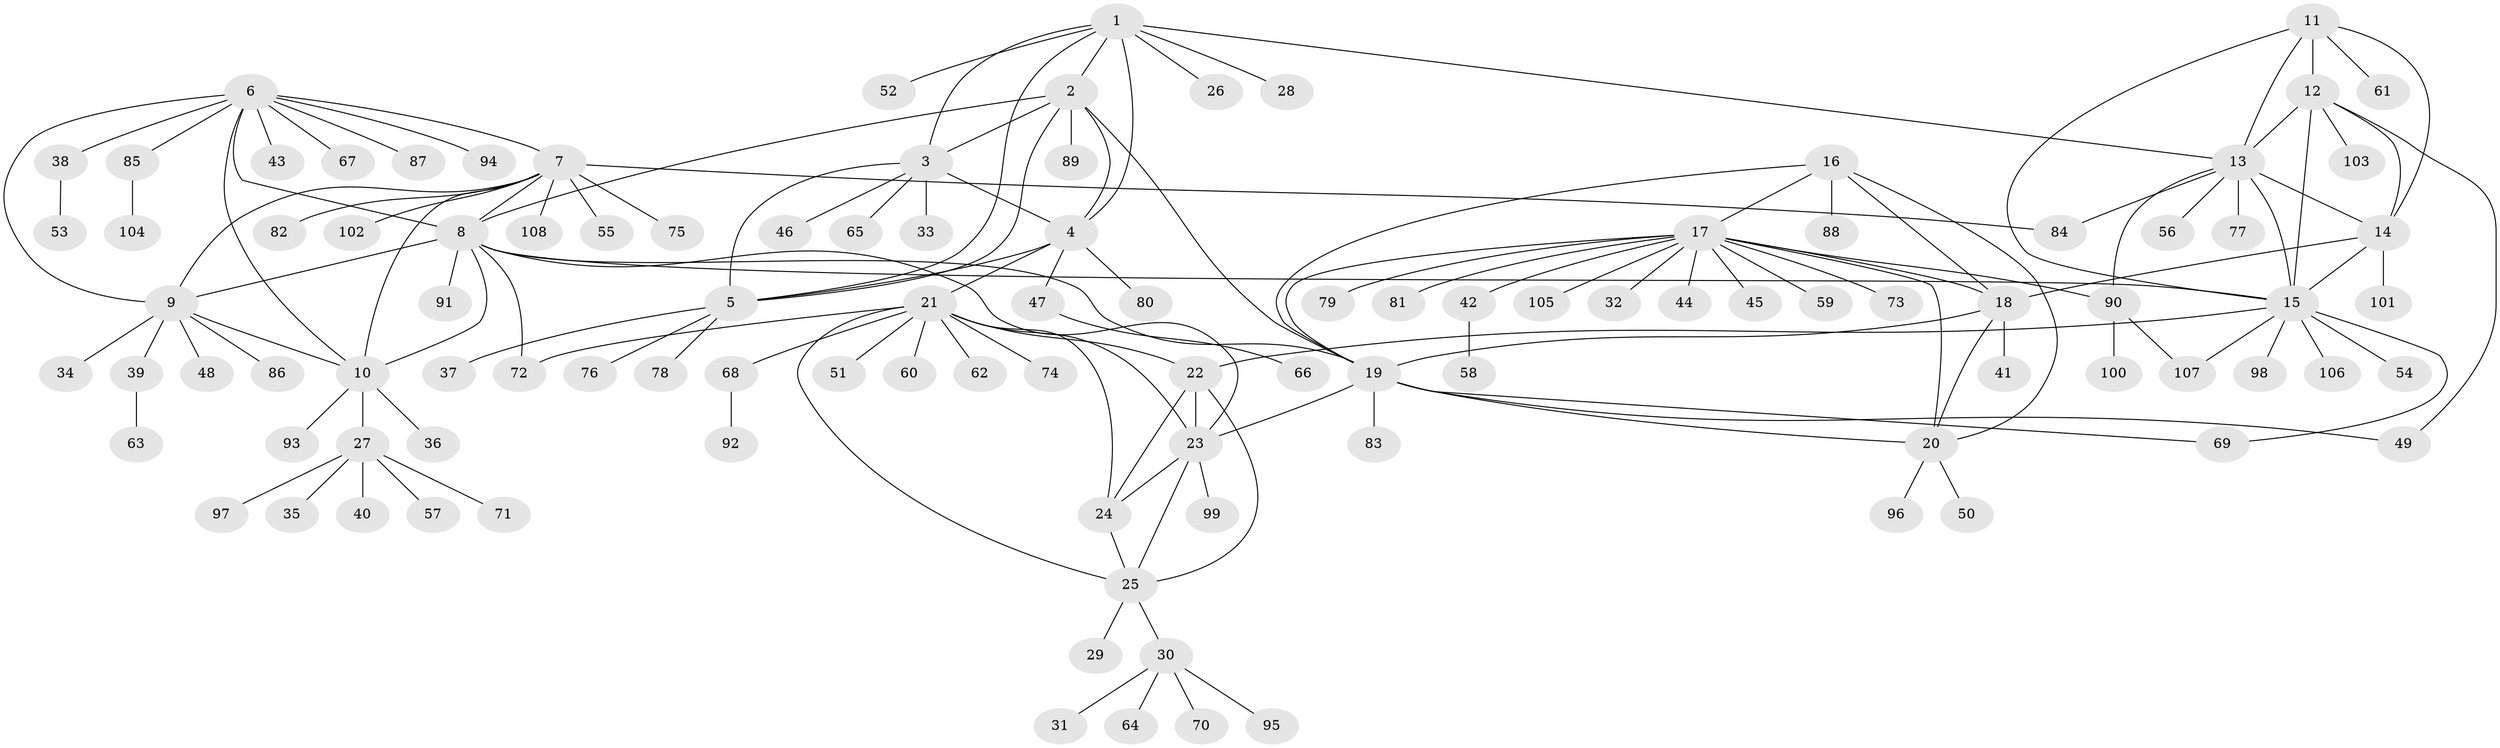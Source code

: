 // Generated by graph-tools (version 1.1) at 2025/15/03/09/25 04:15:58]
// undirected, 108 vertices, 149 edges
graph export_dot {
graph [start="1"]
  node [color=gray90,style=filled];
  1;
  2;
  3;
  4;
  5;
  6;
  7;
  8;
  9;
  10;
  11;
  12;
  13;
  14;
  15;
  16;
  17;
  18;
  19;
  20;
  21;
  22;
  23;
  24;
  25;
  26;
  27;
  28;
  29;
  30;
  31;
  32;
  33;
  34;
  35;
  36;
  37;
  38;
  39;
  40;
  41;
  42;
  43;
  44;
  45;
  46;
  47;
  48;
  49;
  50;
  51;
  52;
  53;
  54;
  55;
  56;
  57;
  58;
  59;
  60;
  61;
  62;
  63;
  64;
  65;
  66;
  67;
  68;
  69;
  70;
  71;
  72;
  73;
  74;
  75;
  76;
  77;
  78;
  79;
  80;
  81;
  82;
  83;
  84;
  85;
  86;
  87;
  88;
  89;
  90;
  91;
  92;
  93;
  94;
  95;
  96;
  97;
  98;
  99;
  100;
  101;
  102;
  103;
  104;
  105;
  106;
  107;
  108;
  1 -- 2;
  1 -- 3;
  1 -- 4;
  1 -- 5;
  1 -- 13;
  1 -- 26;
  1 -- 28;
  1 -- 52;
  2 -- 3;
  2 -- 4;
  2 -- 5;
  2 -- 8;
  2 -- 19;
  2 -- 89;
  3 -- 4;
  3 -- 5;
  3 -- 33;
  3 -- 46;
  3 -- 65;
  4 -- 5;
  4 -- 21;
  4 -- 47;
  4 -- 80;
  5 -- 37;
  5 -- 76;
  5 -- 78;
  6 -- 7;
  6 -- 8;
  6 -- 9;
  6 -- 10;
  6 -- 38;
  6 -- 43;
  6 -- 67;
  6 -- 85;
  6 -- 87;
  6 -- 94;
  7 -- 8;
  7 -- 9;
  7 -- 10;
  7 -- 55;
  7 -- 75;
  7 -- 82;
  7 -- 84;
  7 -- 102;
  7 -- 108;
  8 -- 9;
  8 -- 10;
  8 -- 15;
  8 -- 19;
  8 -- 23;
  8 -- 72;
  8 -- 91;
  9 -- 10;
  9 -- 34;
  9 -- 39;
  9 -- 48;
  9 -- 86;
  10 -- 27;
  10 -- 36;
  10 -- 93;
  11 -- 12;
  11 -- 13;
  11 -- 14;
  11 -- 15;
  11 -- 61;
  12 -- 13;
  12 -- 14;
  12 -- 15;
  12 -- 49;
  12 -- 103;
  13 -- 14;
  13 -- 15;
  13 -- 56;
  13 -- 77;
  13 -- 84;
  13 -- 90;
  14 -- 15;
  14 -- 18;
  14 -- 101;
  15 -- 22;
  15 -- 54;
  15 -- 69;
  15 -- 98;
  15 -- 106;
  15 -- 107;
  16 -- 17;
  16 -- 18;
  16 -- 19;
  16 -- 20;
  16 -- 88;
  17 -- 18;
  17 -- 19;
  17 -- 20;
  17 -- 32;
  17 -- 42;
  17 -- 44;
  17 -- 45;
  17 -- 59;
  17 -- 73;
  17 -- 79;
  17 -- 81;
  17 -- 90;
  17 -- 105;
  18 -- 19;
  18 -- 20;
  18 -- 41;
  19 -- 20;
  19 -- 23;
  19 -- 49;
  19 -- 69;
  19 -- 83;
  20 -- 50;
  20 -- 96;
  21 -- 22;
  21 -- 23;
  21 -- 24;
  21 -- 25;
  21 -- 51;
  21 -- 60;
  21 -- 62;
  21 -- 68;
  21 -- 72;
  21 -- 74;
  22 -- 23;
  22 -- 24;
  22 -- 25;
  23 -- 24;
  23 -- 25;
  23 -- 99;
  24 -- 25;
  25 -- 29;
  25 -- 30;
  27 -- 35;
  27 -- 40;
  27 -- 57;
  27 -- 71;
  27 -- 97;
  30 -- 31;
  30 -- 64;
  30 -- 70;
  30 -- 95;
  38 -- 53;
  39 -- 63;
  42 -- 58;
  47 -- 66;
  68 -- 92;
  85 -- 104;
  90 -- 100;
  90 -- 107;
}
